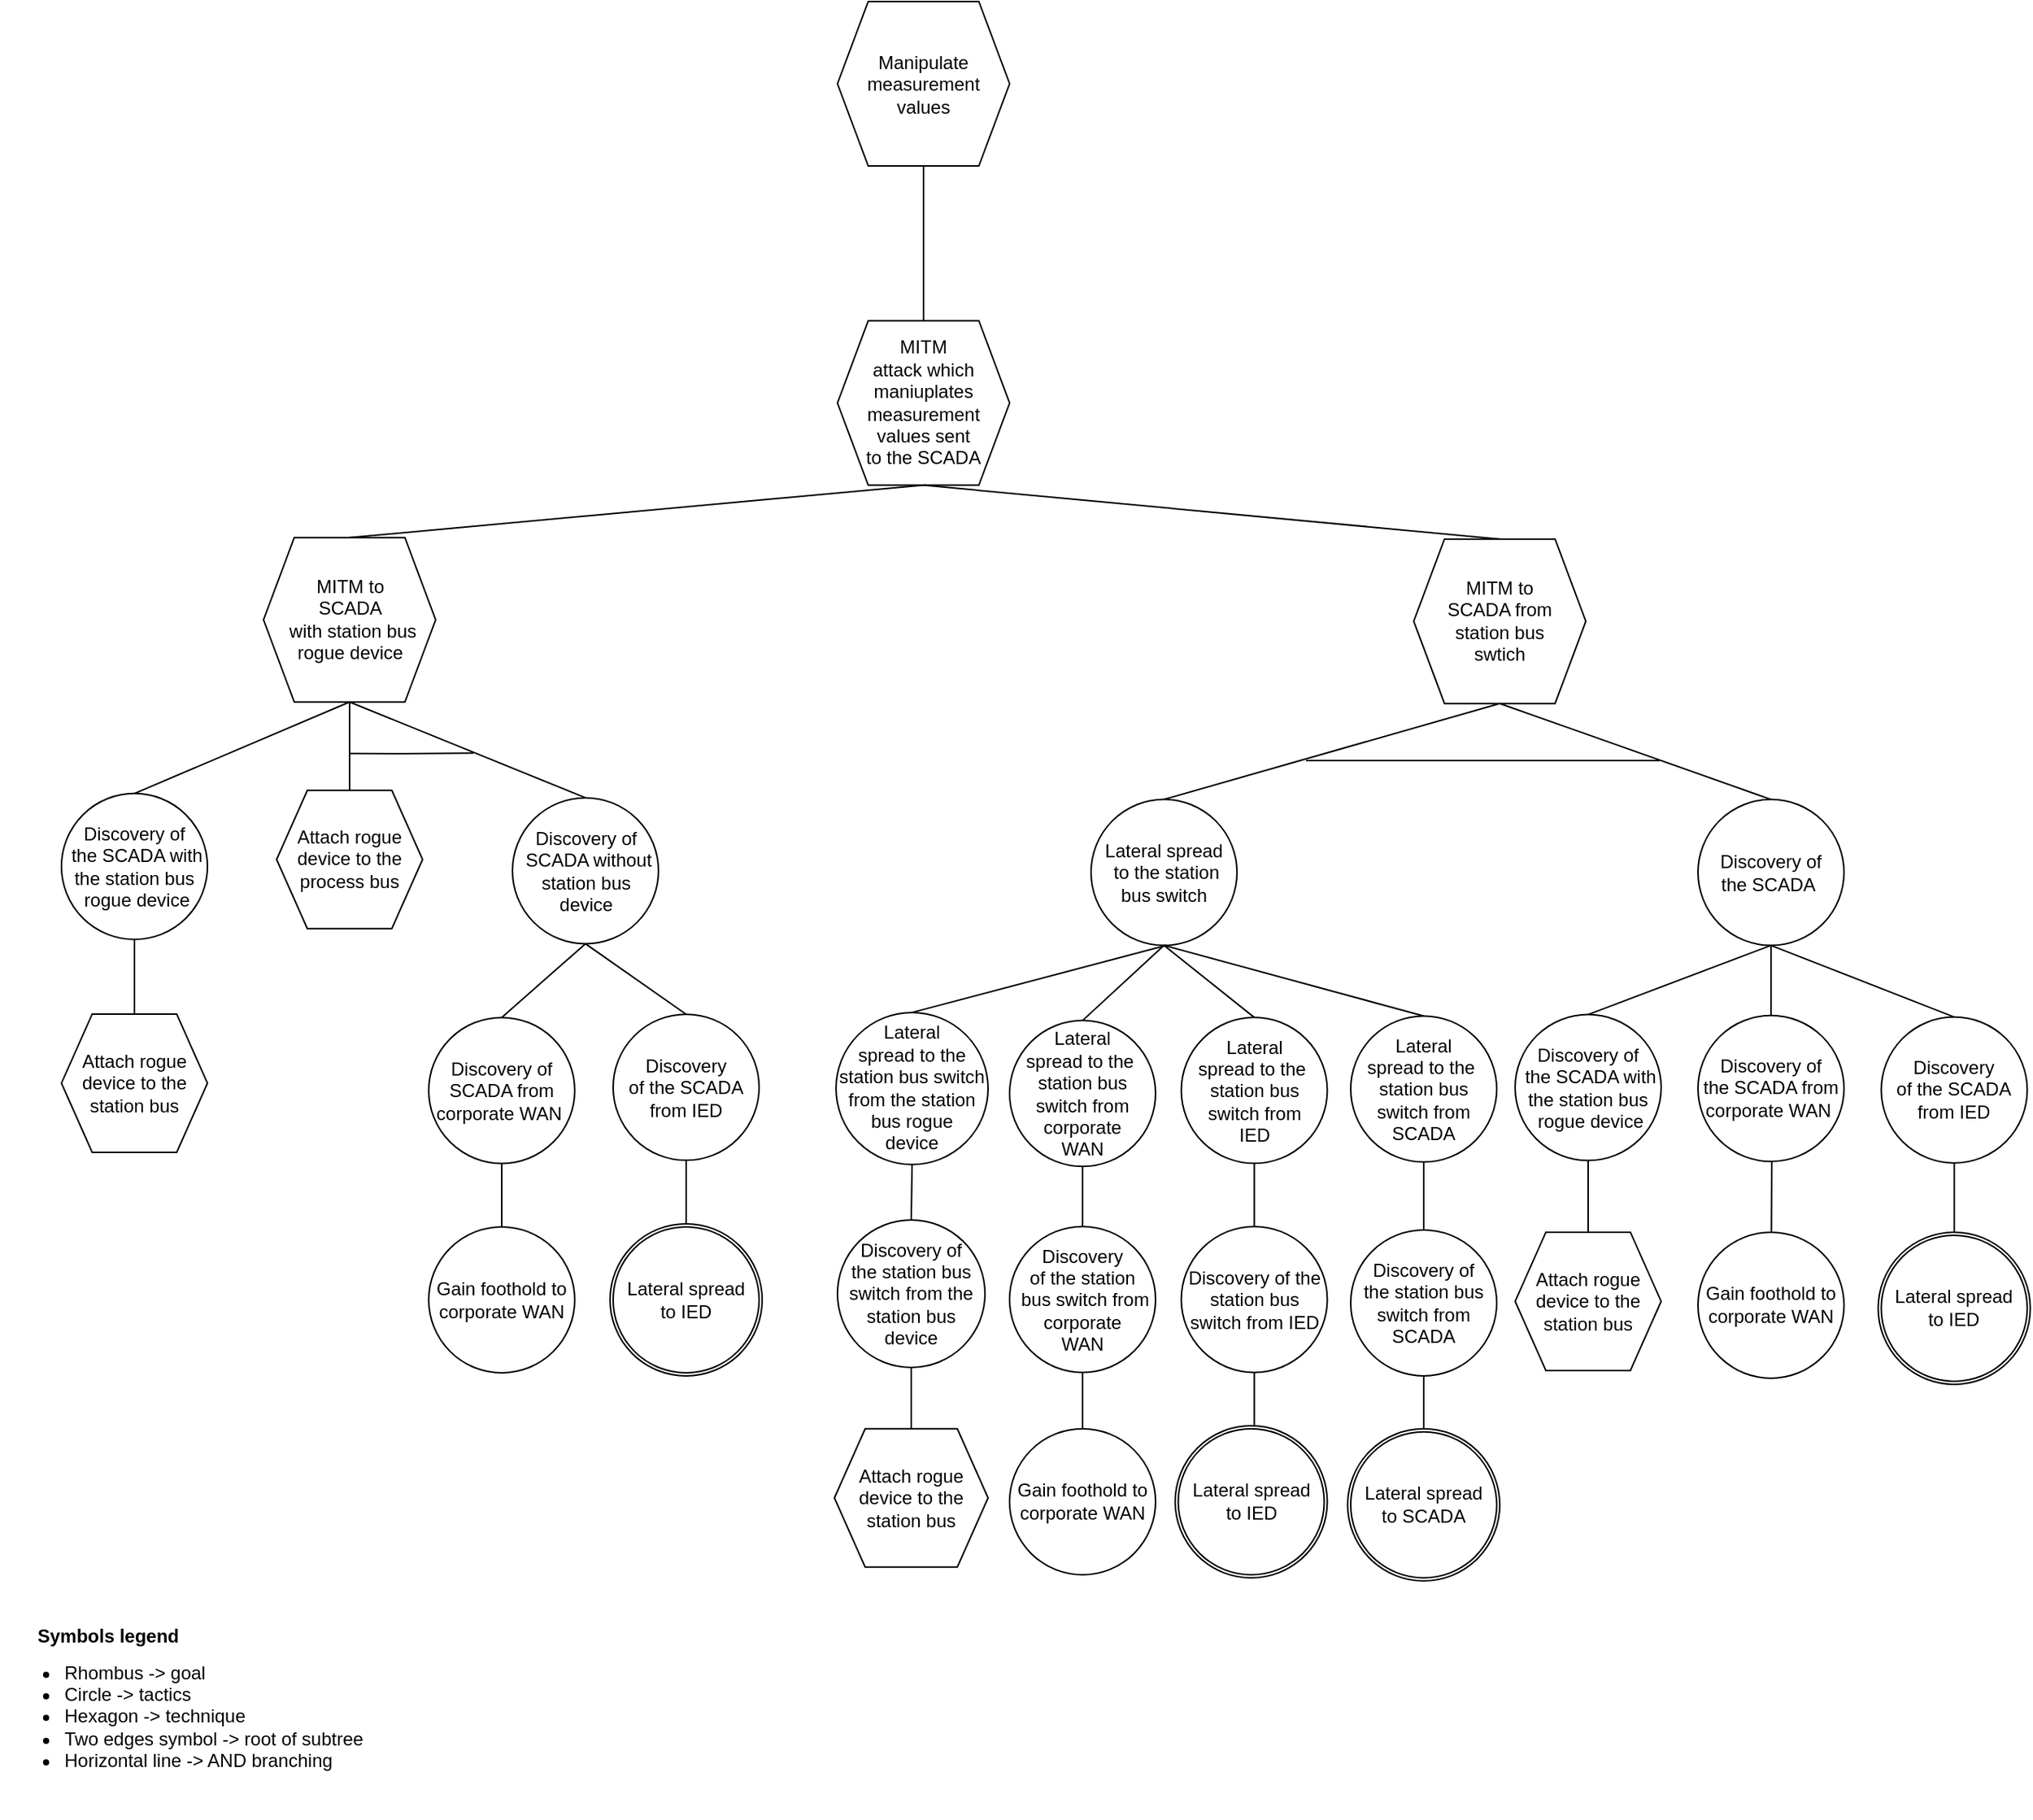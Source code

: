 <mxfile version="16.1.2" type="device"><diagram id="xbHYeiGO_CIbIeRIyyaW" name="Page-1"><mxGraphModel dx="1355" dy="998" grid="1" gridSize="10" guides="1" tooltips="1" connect="1" arrows="1" fold="1" page="1" pageScale="1" pageWidth="850" pageHeight="1100" math="0" shadow="0"><root><mxCell id="0"/><mxCell id="1" parent="0"/><mxCell id="q_Y1FQsj2ikYlkpA-Gyn-50" value="&lt;font style=&quot;font-size: 12px&quot;&gt;Symbols legend&lt;/font&gt;" style="text;strokeColor=none;fillColor=none;html=1;fontSize=24;fontStyle=1;verticalAlign=middle;align=center;" parent="1" vertex="1"><mxGeometry x="360" y="1050.0" width="100" height="40" as="geometry"/></mxCell><mxCell id="q_Y1FQsj2ikYlkpA-Gyn-52" value="&lt;ul&gt;&lt;li&gt;&lt;span&gt;Rhombus -&amp;gt; goal&lt;/span&gt;&lt;/li&gt;&lt;li&gt;&lt;span&gt;Circle -&amp;gt; tactics&lt;/span&gt;&lt;br&gt;&lt;/li&gt;&lt;li&gt;Hexagon -&amp;gt; technique&lt;/li&gt;&lt;li&gt;Two edges symbol -&amp;gt; root of subtree&lt;/li&gt;&lt;li&gt;Horizontal line -&amp;gt; AND branching&lt;/li&gt;&lt;/ul&gt;" style="text;strokeColor=none;fillColor=none;html=1;whiteSpace=wrap;verticalAlign=middle;overflow=hidden;fontSize=12;" parent="1" vertex="1"><mxGeometry x="340" y="1060" width="256" height="132.12" as="geometry"/></mxCell><mxCell id="nbdmeN9ukbkjmMOt9uIb-6" value="Manipulate measurement values" style="shape=hexagon;perimeter=hexagonPerimeter2;whiteSpace=wrap;html=1;fixedSize=1;" parent="1" vertex="1"><mxGeometry x="885" y="10" width="112" height="107" as="geometry"/></mxCell><mxCell id="lGN8VUPRUME7cJgsa9KH-1" value="" style="endArrow=none;html=1;rounded=0;entryX=0.5;entryY=0;entryDx=0;entryDy=0;exitX=0.5;exitY=1;exitDx=0;exitDy=0;" parent="1" source="lGN8VUPRUME7cJgsa9KH-2" target="2dhj_4RlpSU6l_lUr5A2-24" edge="1"><mxGeometry width="50" height="50" relative="1" as="geometry"><mxPoint x="1000" y="372.12" as="sourcePoint"/><mxPoint x="816" y="404.07" as="targetPoint"/></mxGeometry></mxCell><mxCell id="lGN8VUPRUME7cJgsa9KH-2" value="MITM &lt;br&gt;attack which &lt;br&gt;maniuplates measurement values sent&lt;br&gt;to the SCADA" style="shape=hexagon;perimeter=hexagonPerimeter2;whiteSpace=wrap;html=1;fixedSize=1;" parent="1" vertex="1"><mxGeometry x="885" y="217.76" width="112" height="107" as="geometry"/></mxCell><mxCell id="lGN8VUPRUME7cJgsa9KH-7" value="Gain foothold to corporate WAN" style="ellipse;whiteSpace=wrap;html=1;aspect=fixed;" parent="1" vertex="1"><mxGeometry x="997" y="938.88" width="95" height="95" as="geometry"/></mxCell><mxCell id="lGN8VUPRUME7cJgsa9KH-11" value="" style="endArrow=none;html=1;rounded=0;entryX=0.5;entryY=1;entryDx=0;entryDy=0;" parent="1" source="lGN8VUPRUME7cJgsa9KH-7" target="lGN8VUPRUME7cJgsa9KH-12" edge="1"><mxGeometry width="50" height="50" relative="1" as="geometry"><mxPoint x="997.25" y="916.31" as="sourcePoint"/><mxPoint x="1017.25" y="896.31" as="targetPoint"/><Array as="points"/></mxGeometry></mxCell><mxCell id="lGN8VUPRUME7cJgsa9KH-12" value="Discovery&lt;br&gt;of the station&lt;br&gt;&amp;nbsp;bus switch from corporate&lt;br&gt;WAN" style="ellipse;whiteSpace=wrap;html=1;aspect=fixed;" parent="1" vertex="1"><mxGeometry x="997" y="807.2" width="95" height="95" as="geometry"/></mxCell><mxCell id="lGN8VUPRUME7cJgsa9KH-13" value="Lateral &lt;br&gt;spread to the&amp;nbsp;&lt;br&gt;station bus switch from corporate &lt;br&gt;WAN" style="ellipse;whiteSpace=wrap;html=1;aspect=fixed;" parent="1" vertex="1"><mxGeometry x="997" y="673.18" width="95" height="95" as="geometry"/></mxCell><mxCell id="lGN8VUPRUME7cJgsa9KH-17" value="" style="endArrow=none;html=1;rounded=0;entryX=0.5;entryY=0;entryDx=0;entryDy=0;exitX=0.5;exitY=1;exitDx=0;exitDy=0;" parent="1" source="2dhj_4RlpSU6l_lUr5A2-19" target="lGN8VUPRUME7cJgsa9KH-13" edge="1"><mxGeometry width="50" height="50" relative="1" as="geometry"><mxPoint x="967.25" y="630.02" as="sourcePoint"/><mxPoint x="950" y="679.02" as="targetPoint"/></mxGeometry></mxCell><mxCell id="8VD0glfyY3h5atKifrv5-1" value="" style="endArrow=none;html=1;rounded=0;exitX=0.5;exitY=0;exitDx=0;exitDy=0;entryX=0.5;entryY=1;entryDx=0;entryDy=0;" parent="1" source="lGN8VUPRUME7cJgsa9KH-2" target="nbdmeN9ukbkjmMOt9uIb-6" edge="1"><mxGeometry width="50" height="50" relative="1" as="geometry"><mxPoint x="892.75" y="206" as="sourcePoint"/><mxPoint x="754.75" y="105" as="targetPoint"/><Array as="points"/></mxGeometry></mxCell><mxCell id="XJ2tN9Py6yjStrmt5Zez-22" value="Attach rogue device to the station bus" style="shape=hexagon;perimeter=hexagonPerimeter2;whiteSpace=wrap;html=1;fixedSize=1;" parent="1" vertex="1"><mxGeometry x="380" y="668.97" width="95" height="90" as="geometry"/></mxCell><mxCell id="XJ2tN9Py6yjStrmt5Zez-26" value="Discovery of&lt;br&gt;&amp;nbsp;the SCADA with the station bus&lt;br&gt;&amp;nbsp;rogue device" style="ellipse;whiteSpace=wrap;html=1;aspect=fixed;" parent="1" vertex="1"><mxGeometry x="380" y="525.43" width="95" height="95" as="geometry"/></mxCell><mxCell id="XJ2tN9Py6yjStrmt5Zez-27" value="" style="endArrow=none;html=1;rounded=0;exitX=0.5;exitY=1;exitDx=0;exitDy=0;entryX=0.5;entryY=0;entryDx=0;entryDy=0;" parent="1" source="XJ2tN9Py6yjStrmt5Zez-26" target="XJ2tN9Py6yjStrmt5Zez-22" edge="1"><mxGeometry width="50" height="50" relative="1" as="geometry"><mxPoint x="414" y="693.95" as="sourcePoint"/><mxPoint x="427.5" y="701.95" as="targetPoint"/></mxGeometry></mxCell><mxCell id="cyEI3AHpZQB7mczw8E5v-1" value="" style="endArrow=none;html=1;rounded=0;entryX=0.5;entryY=0;entryDx=0;entryDy=0;exitX=0.5;exitY=1;exitDx=0;exitDy=0;" parent="1" source="lGN8VUPRUME7cJgsa9KH-13" target="lGN8VUPRUME7cJgsa9KH-12" edge="1"><mxGeometry width="50" height="50" relative="1" as="geometry"><mxPoint x="1080.75" y="775.31" as="sourcePoint"/><mxPoint x="1043.75" y="785.31" as="targetPoint"/></mxGeometry></mxCell><mxCell id="mMQBsilb89wgvMdrQLpR-57" value="" style="endArrow=none;html=1;rounded=0;entryX=0.5;entryY=0;entryDx=0;entryDy=0;exitX=0.5;exitY=1;exitDx=0;exitDy=0;" parent="1" source="puCEinSCBBNn_CZ7KbqS-7" target="tXAErXpS5wg__Jj6d7Cn-2" edge="1"><mxGeometry width="50" height="50" relative="1" as="geometry"><mxPoint x="1394" y="624.79" as="sourcePoint"/><mxPoint x="1372.5" y="671.29" as="targetPoint"/></mxGeometry></mxCell><mxCell id="puCEinSCBBNn_CZ7KbqS-1" value="" style="endArrow=none;html=1;rounded=0;entryX=0.5;entryY=0;entryDx=0;entryDy=0;exitX=0.5;exitY=1;exitDx=0;exitDy=0;" parent="1" source="lGN8VUPRUME7cJgsa9KH-2" target="puCEinSCBBNn_CZ7KbqS-5" edge="1"><mxGeometry width="50" height="50" relative="1" as="geometry"><mxPoint x="990" y="382.12" as="sourcePoint"/><mxPoint x="1104.5" y="401" as="targetPoint"/></mxGeometry></mxCell><mxCell id="puCEinSCBBNn_CZ7KbqS-5" value="MITM to &lt;br&gt;SCADA from &lt;br&gt;station bus &lt;br&gt;swtich" style="shape=hexagon;perimeter=hexagonPerimeter2;whiteSpace=wrap;html=1;fixedSize=1;" parent="1" vertex="1"><mxGeometry x="1260" y="359.86" width="112" height="107" as="geometry"/></mxCell><mxCell id="puCEinSCBBNn_CZ7KbqS-7" value="Discovery&amp;nbsp;of &lt;br&gt;the SCADA&amp;nbsp;" style="ellipse;whiteSpace=wrap;html=1;aspect=fixed;" parent="1" vertex="1"><mxGeometry x="1445" y="529.29" width="95" height="95" as="geometry"/></mxCell><mxCell id="puCEinSCBBNn_CZ7KbqS-10" value="" style="endArrow=none;html=1;rounded=0;entryX=0.5;entryY=1;entryDx=0;entryDy=0;exitX=0.5;exitY=0;exitDx=0;exitDy=0;" parent="1" source="puCEinSCBBNn_CZ7KbqS-7" target="puCEinSCBBNn_CZ7KbqS-5" edge="1"><mxGeometry width="50" height="50" relative="1" as="geometry"><mxPoint x="664" y="798.15" as="sourcePoint"/><mxPoint x="1151.5" y="509.15" as="targetPoint"/></mxGeometry></mxCell><mxCell id="puCEinSCBBNn_CZ7KbqS-11" value="" style="endArrow=none;html=1;rounded=0;entryX=0.5;entryY=1;entryDx=0;entryDy=0;exitX=0.5;exitY=0;exitDx=0;exitDy=0;" parent="1" source="2dhj_4RlpSU6l_lUr5A2-19" target="puCEinSCBBNn_CZ7KbqS-5" edge="1"><mxGeometry width="50" height="50" relative="1" as="geometry"><mxPoint x="1325.75" y="537.65" as="sourcePoint"/><mxPoint x="1161.5" y="508.65" as="targetPoint"/></mxGeometry></mxCell><mxCell id="puCEinSCBBNn_CZ7KbqS-19" value="" style="endArrow=none;html=1;rounded=0;entryX=0.5;entryY=0;entryDx=0;entryDy=0;exitX=0.5;exitY=1;exitDx=0;exitDy=0;" parent="1" source="puCEinSCBBNn_CZ7KbqS-7" target="puCEinSCBBNn_CZ7KbqS-22" edge="1"><mxGeometry width="50" height="50" relative="1" as="geometry"><mxPoint x="1464" y="634.79" as="sourcePoint"/><mxPoint x="1559.25" y="671.29" as="targetPoint"/></mxGeometry></mxCell><mxCell id="puCEinSCBBNn_CZ7KbqS-20" value="Gain foothold to corporate WAN" style="ellipse;whiteSpace=wrap;html=1;aspect=fixed;" parent="1" vertex="1"><mxGeometry x="1445" y="810.95" width="95" height="95" as="geometry"/></mxCell><mxCell id="puCEinSCBBNn_CZ7KbqS-21" value="" style="endArrow=none;html=1;rounded=0;exitX=0.5;exitY=1;exitDx=0;exitDy=0;" parent="1" target="puCEinSCBBNn_CZ7KbqS-20" edge="1"><mxGeometry width="50" height="50" relative="1" as="geometry"><mxPoint x="1493" y="762.42" as="sourcePoint"/><mxPoint x="1520.75" y="780.92" as="targetPoint"/></mxGeometry></mxCell><mxCell id="puCEinSCBBNn_CZ7KbqS-22" value="Discovery&amp;nbsp;of &lt;br&gt;the SCADA from corporate WAN&amp;nbsp;" style="ellipse;whiteSpace=wrap;html=1;aspect=fixed;" parent="1" vertex="1"><mxGeometry x="1445" y="669.92" width="95" height="95" as="geometry"/></mxCell><mxCell id="puCEinSCBBNn_CZ7KbqS-23" value="" style="endArrow=none;html=1;rounded=0;exitX=0.5;exitY=1;exitDx=0;exitDy=0;entryX=0.5;entryY=0;entryDx=0;entryDy=0;" parent="1" source="puCEinSCBBNn_CZ7KbqS-28" target="ruRA5bMYM4PA-bS_J8Fc-6" edge="1"><mxGeometry width="50" height="50" relative="1" as="geometry"><mxPoint x="1611.25" y="975.42" as="sourcePoint"/><mxPoint x="1611.75" y="792.42" as="targetPoint"/><Array as="points"/></mxGeometry></mxCell><mxCell id="puCEinSCBBNn_CZ7KbqS-28" value="Discovery&lt;br&gt;of the SCADA from IED" style="ellipse;whiteSpace=wrap;html=1;aspect=fixed;" parent="1" vertex="1"><mxGeometry x="1564.25" y="670.92" width="95" height="95" as="geometry"/></mxCell><mxCell id="puCEinSCBBNn_CZ7KbqS-29" value="" style="endArrow=none;html=1;rounded=0;exitX=0.5;exitY=0;exitDx=0;exitDy=0;entryX=0.5;entryY=1;entryDx=0;entryDy=0;" parent="1" source="puCEinSCBBNn_CZ7KbqS-28" target="puCEinSCBBNn_CZ7KbqS-7" edge="1"><mxGeometry width="50" height="50" relative="1" as="geometry"><mxPoint x="1390.5" y="770.29" as="sourcePoint"/><mxPoint x="1504" y="654.79" as="targetPoint"/><Array as="points"/></mxGeometry></mxCell><mxCell id="puCEinSCBBNn_CZ7KbqS-31" value="" style="endArrow=none;html=1;rounded=0;" parent="1" edge="1"><mxGeometry width="50" height="50" relative="1" as="geometry"><mxPoint x="1190" y="504" as="sourcePoint"/><mxPoint x="1420" y="504" as="targetPoint"/></mxGeometry></mxCell><mxCell id="2dhj_4RlpSU6l_lUr5A2-19" value="Lateral spread&lt;br&gt;&amp;nbsp;to the station bus switch" style="ellipse;whiteSpace=wrap;html=1;aspect=fixed;" parent="1" vertex="1"><mxGeometry x="1050" y="529.29" width="95" height="95" as="geometry"/></mxCell><mxCell id="2dhj_4RlpSU6l_lUr5A2-24" value="MITM to &lt;br&gt;SCADA&lt;br&gt;&amp;nbsp;with station bus rogue device" style="shape=hexagon;perimeter=hexagonPerimeter2;whiteSpace=wrap;html=1;fixedSize=1;" parent="1" vertex="1"><mxGeometry x="511.5" y="358.88" width="112" height="107" as="geometry"/></mxCell><mxCell id="2dhj_4RlpSU6l_lUr5A2-25" value="" style="endArrow=none;html=1;rounded=0;entryX=0.5;entryY=0;entryDx=0;entryDy=0;exitX=0.5;exitY=1;exitDx=0;exitDy=0;" parent="1" source="2dhj_4RlpSU6l_lUr5A2-24" target="XJ2tN9Py6yjStrmt5Zez-26" edge="1"><mxGeometry width="50" height="50" relative="1" as="geometry"><mxPoint x="757.5" y="487.88" as="sourcePoint"/><mxPoint x="767.5" y="647.88" as="targetPoint"/></mxGeometry></mxCell><mxCell id="tXAErXpS5wg__Jj6d7Cn-1" value="Attach rogue device to the station bus" style="shape=hexagon;perimeter=hexagonPerimeter2;whiteSpace=wrap;html=1;fixedSize=1;" parent="1" vertex="1"><mxGeometry x="1326" y="810.95" width="95" height="90" as="geometry"/></mxCell><mxCell id="tXAErXpS5wg__Jj6d7Cn-2" value="Discovery of&lt;br&gt;&amp;nbsp;the SCADA with the station bus&lt;br&gt;&amp;nbsp;rogue device" style="ellipse;whiteSpace=wrap;html=1;aspect=fixed;" parent="1" vertex="1"><mxGeometry x="1326" y="669.29" width="95" height="95" as="geometry"/></mxCell><mxCell id="tXAErXpS5wg__Jj6d7Cn-3" value="" style="endArrow=none;html=1;rounded=0;exitX=0.5;exitY=1;exitDx=0;exitDy=0;entryX=0.5;entryY=0;entryDx=0;entryDy=0;" parent="1" source="tXAErXpS5wg__Jj6d7Cn-2" target="tXAErXpS5wg__Jj6d7Cn-1" edge="1"><mxGeometry width="50" height="50" relative="1" as="geometry"><mxPoint x="1360" y="835.72" as="sourcePoint"/><mxPoint x="1373.5" y="843.72" as="targetPoint"/></mxGeometry></mxCell><mxCell id="VsqYd4zWUFWY-cEYZpS1-20" value="" style="endArrow=none;html=1;rounded=0;exitX=0.5;exitY=1;exitDx=0;exitDy=0;entryX=0.5;entryY=0;entryDx=0;entryDy=0;" parent="1" source="2dhj_4RlpSU6l_lUr5A2-24" target="VsqYd4zWUFWY-cEYZpS1-23" edge="1"><mxGeometry width="50" height="50" relative="1" as="geometry"><mxPoint x="721" y="476.47" as="sourcePoint"/><mxPoint x="520" y="424.15" as="targetPoint"/></mxGeometry></mxCell><mxCell id="VsqYd4zWUFWY-cEYZpS1-21" value="" style="endArrow=none;html=1;rounded=0;exitX=0.5;exitY=1;exitDx=0;exitDy=0;entryX=0.5;entryY=0;entryDx=0;entryDy=0;" parent="1" source="2dhj_4RlpSU6l_lUr5A2-24" target="VsqYd4zWUFWY-cEYZpS1-24" edge="1"><mxGeometry width="50" height="50" relative="1" as="geometry"><mxPoint x="721" y="476.47" as="sourcePoint"/><mxPoint x="650" y="424.15" as="targetPoint"/></mxGeometry></mxCell><mxCell id="VsqYd4zWUFWY-cEYZpS1-22" value="" style="endArrow=none;html=1;rounded=0;" parent="1" edge="1"><mxGeometry width="50" height="50" relative="1" as="geometry"><mxPoint x="568" y="499.37" as="sourcePoint"/><mxPoint x="648" y="499.14" as="targetPoint"/><Array as="points"><mxPoint x="603" y="499.5"/></Array></mxGeometry></mxCell><mxCell id="VsqYd4zWUFWY-cEYZpS1-23" value="Attach rogue device to the process bus" style="shape=hexagon;perimeter=hexagonPerimeter2;whiteSpace=wrap;html=1;fixedSize=1;" parent="1" vertex="1"><mxGeometry x="520" y="523.36" width="95" height="90" as="geometry"/></mxCell><mxCell id="VsqYd4zWUFWY-cEYZpS1-24" value="Discovery of&lt;br&gt;&amp;nbsp;SCADA without station bus device" style="ellipse;whiteSpace=wrap;html=1;aspect=fixed;" parent="1" vertex="1"><mxGeometry x="673.5" y="528.21" width="95" height="95" as="geometry"/></mxCell><mxCell id="VsqYd4zWUFWY-cEYZpS1-25" value="Gain foothold to corporate WAN" style="ellipse;whiteSpace=wrap;html=1;aspect=fixed;" parent="1" vertex="1"><mxGeometry x="619" y="807.47" width="95" height="95" as="geometry"/></mxCell><mxCell id="VsqYd4zWUFWY-cEYZpS1-26" value="" style="endArrow=none;html=1;rounded=0;exitX=0.5;exitY=1;exitDx=0;exitDy=0;entryX=0.5;entryY=0;entryDx=0;entryDy=0;" parent="1" source="VsqYd4zWUFWY-cEYZpS1-27" target="VsqYd4zWUFWY-cEYZpS1-25" edge="1"><mxGeometry width="50" height="50" relative="1" as="geometry"><mxPoint x="565" y="816.92" as="sourcePoint"/><mxPoint x="573" y="836.92" as="targetPoint"/></mxGeometry></mxCell><mxCell id="VsqYd4zWUFWY-cEYZpS1-27" value="Discovery&amp;nbsp;of &lt;br&gt;SCADA from corporate WAN&amp;nbsp;" style="ellipse;whiteSpace=wrap;html=1;aspect=fixed;" parent="1" vertex="1"><mxGeometry x="619" y="671.19" width="95" height="95" as="geometry"/></mxCell><mxCell id="VsqYd4zWUFWY-cEYZpS1-28" value="" style="endArrow=none;html=1;rounded=0;entryX=0.5;entryY=1;entryDx=0;entryDy=0;exitX=0.5;exitY=0;exitDx=0;exitDy=0;" parent="1" source="VsqYd4zWUFWY-cEYZpS1-27" target="VsqYd4zWUFWY-cEYZpS1-24" edge="1"><mxGeometry width="50" height="50" relative="1" as="geometry"><mxPoint x="595" y="657.51" as="sourcePoint"/><mxPoint x="555.75" y="647.08" as="targetPoint"/></mxGeometry></mxCell><mxCell id="Wc3BPldIsUcrUfqzeBYM-74" value="" style="endArrow=none;html=1;rounded=0;exitX=0.5;exitY=1;exitDx=0;exitDy=0;entryX=0.5;entryY=0;entryDx=0;entryDy=0;" parent="1" source="Wc3BPldIsUcrUfqzeBYM-79" edge="1"><mxGeometry width="50" height="50" relative="1" as="geometry"><mxPoint x="776" y="982.72" as="sourcePoint"/><mxPoint x="786.5" y="808.68" as="targetPoint"/><Array as="points"/></mxGeometry></mxCell><mxCell id="Wc3BPldIsUcrUfqzeBYM-79" value="Discovery&lt;br&gt;of the SCADA from IED" style="ellipse;whiteSpace=wrap;html=1;aspect=fixed;" parent="1" vertex="1"><mxGeometry x="739" y="669.13" width="95" height="95" as="geometry"/></mxCell><mxCell id="Wc3BPldIsUcrUfqzeBYM-80" value="" style="endArrow=none;html=1;rounded=0;exitX=0.5;exitY=0;exitDx=0;exitDy=0;entryX=0.5;entryY=1;entryDx=0;entryDy=0;" parent="1" source="Wc3BPldIsUcrUfqzeBYM-79" target="VsqYd4zWUFWY-cEYZpS1-24" edge="1"><mxGeometry width="50" height="50" relative="1" as="geometry"><mxPoint x="496.25" y="787.14" as="sourcePoint"/><mxPoint x="648.25" y="645.86" as="targetPoint"/><Array as="points"/></mxGeometry></mxCell><mxCell id="9qSv9uLNu2IJckGzJAfU-3" value="Discovery of the station bus switch from IED" style="ellipse;whiteSpace=wrap;html=1;aspect=fixed;" parent="1" vertex="1"><mxGeometry x="1108.75" y="807.2" width="95" height="95" as="geometry"/></mxCell><mxCell id="9qSv9uLNu2IJckGzJAfU-4" value="Lateral &lt;br&gt;spread to the&amp;nbsp;&lt;br&gt;station bus switch from &lt;br&gt;IED" style="ellipse;whiteSpace=wrap;html=1;aspect=fixed;" parent="1" vertex="1"><mxGeometry x="1108.75" y="671.18" width="95" height="95" as="geometry"/></mxCell><mxCell id="9qSv9uLNu2IJckGzJAfU-5" value="" style="endArrow=none;html=1;rounded=0;entryX=0.5;entryY=0;entryDx=0;entryDy=0;exitX=0.5;exitY=1;exitDx=0;exitDy=0;" parent="1" source="9qSv9uLNu2IJckGzJAfU-4" target="9qSv9uLNu2IJckGzJAfU-3" edge="1"><mxGeometry width="50" height="50" relative="1" as="geometry"><mxPoint x="1172.5" y="784.28" as="sourcePoint"/><mxPoint x="1135.5" y="794.28" as="targetPoint"/></mxGeometry></mxCell><mxCell id="9qSv9uLNu2IJckGzJAfU-6" value="" style="endArrow=none;html=1;rounded=0;entryX=0.5;entryY=0;entryDx=0;entryDy=0;exitX=0.5;exitY=1;exitDx=0;exitDy=0;" parent="1" source="2dhj_4RlpSU6l_lUr5A2-19" target="9qSv9uLNu2IJckGzJAfU-4" edge="1"><mxGeometry width="50" height="50" relative="1" as="geometry"><mxPoint x="1156.25" y="638.68" as="sourcePoint"/><mxPoint x="987.5" y="687.31" as="targetPoint"/></mxGeometry></mxCell><mxCell id="9qSv9uLNu2IJckGzJAfU-7" value="" style="endArrow=none;html=1;rounded=0;exitX=0.5;exitY=1;exitDx=0;exitDy=0;entryX=0.5;entryY=0;entryDx=0;entryDy=0;" parent="1" source="2dhj_4RlpSU6l_lUr5A2-19" target="9qSv9uLNu2IJckGzJAfU-8" edge="1"><mxGeometry width="50" height="50" relative="1" as="geometry"><mxPoint x="977.5" y="644.52" as="sourcePoint"/><mxPoint x="1308.75" y="684.56" as="targetPoint"/></mxGeometry></mxCell><mxCell id="9qSv9uLNu2IJckGzJAfU-8" value="Lateral &lt;br&gt;spread to the&amp;nbsp;&lt;br&gt;station bus switch from &lt;br&gt;SCADA" style="ellipse;whiteSpace=wrap;html=1;aspect=fixed;" parent="1" vertex="1"><mxGeometry x="1219" y="670.25" width="95" height="95" as="geometry"/></mxCell><mxCell id="9qSv9uLNu2IJckGzJAfU-11" value="" style="endArrow=none;html=1;rounded=0;entryX=0.5;entryY=0;entryDx=0;entryDy=0;exitX=0.5;exitY=1;exitDx=0;exitDy=0;" parent="1" source="9qSv9uLNu2IJckGzJAfU-3" edge="1"><mxGeometry width="50" height="50" relative="1" as="geometry"><mxPoint x="1190" y="917.64" as="sourcePoint"/><mxPoint x="1156.25" y="938.28" as="targetPoint"/></mxGeometry></mxCell><mxCell id="9qSv9uLNu2IJckGzJAfU-15" value="Discovery of &lt;br&gt;the station bus switch from SCADA" style="ellipse;whiteSpace=wrap;html=1;aspect=fixed;" parent="1" vertex="1"><mxGeometry x="1219" y="809.47" width="95" height="95" as="geometry"/></mxCell><mxCell id="9qSv9uLNu2IJckGzJAfU-16" value="" style="endArrow=none;html=1;rounded=0;entryX=0.5;entryY=0;entryDx=0;entryDy=0;exitX=0.5;exitY=1;exitDx=0;exitDy=0;" parent="1" source="9qSv9uLNu2IJckGzJAfU-8" target="9qSv9uLNu2IJckGzJAfU-15" edge="1"><mxGeometry width="50" height="50" relative="1" as="geometry"><mxPoint x="1196.5" y="775.18" as="sourcePoint"/><mxPoint x="1195.75" y="792.31" as="targetPoint"/></mxGeometry></mxCell><mxCell id="9qSv9uLNu2IJckGzJAfU-19" value="" style="endArrow=none;html=1;rounded=0;exitX=0.5;exitY=1;exitDx=0;exitDy=0;entryX=0.5;entryY=0;entryDx=0;entryDy=0;" parent="1" source="9qSv9uLNu2IJckGzJAfU-15" edge="1"><mxGeometry width="50" height="50" relative="1" as="geometry"><mxPoint x="1206.5" y="785.18" as="sourcePoint"/><mxPoint x="1266.5" y="940.88" as="targetPoint"/></mxGeometry></mxCell><mxCell id="ruRA5bMYM4PA-bS_J8Fc-1" value="" style="ellipse;whiteSpace=wrap;html=1;aspect=fixed;" parent="1" vertex="1"><mxGeometry x="737" y="805.47" width="99" height="99" as="geometry"/></mxCell><mxCell id="ruRA5bMYM4PA-bS_J8Fc-2" value="Lateral spread&lt;br&gt;to IED" style="ellipse;whiteSpace=wrap;html=1;aspect=fixed;" parent="1" vertex="1"><mxGeometry x="739" y="807.47" width="95" height="95" as="geometry"/></mxCell><mxCell id="ruRA5bMYM4PA-bS_J8Fc-3" value="" style="ellipse;whiteSpace=wrap;html=1;aspect=fixed;" parent="1" vertex="1"><mxGeometry x="1104.75" y="936.88" width="99" height="99" as="geometry"/></mxCell><mxCell id="ruRA5bMYM4PA-bS_J8Fc-4" value="Lateral spread&lt;br&gt;to IED" style="ellipse;whiteSpace=wrap;html=1;aspect=fixed;" parent="1" vertex="1"><mxGeometry x="1106.75" y="938.88" width="95" height="95" as="geometry"/></mxCell><mxCell id="ruRA5bMYM4PA-bS_J8Fc-5" value="" style="ellipse;whiteSpace=wrap;html=1;aspect=fixed;" parent="1" vertex="1"><mxGeometry x="1562.25" y="810.95" width="99" height="99" as="geometry"/></mxCell><mxCell id="ruRA5bMYM4PA-bS_J8Fc-6" value="Lateral spread&lt;br&gt;to IED" style="ellipse;whiteSpace=wrap;html=1;aspect=fixed;" parent="1" vertex="1"><mxGeometry x="1564.25" y="812.95" width="95" height="95" as="geometry"/></mxCell><mxCell id="ruRA5bMYM4PA-bS_J8Fc-7" value="" style="ellipse;whiteSpace=wrap;html=1;aspect=fixed;" parent="1" vertex="1"><mxGeometry x="1217" y="938.88" width="99" height="99" as="geometry"/></mxCell><mxCell id="ruRA5bMYM4PA-bS_J8Fc-8" value="Lateral spread&lt;br&gt;to SCADA" style="ellipse;whiteSpace=wrap;html=1;aspect=fixed;" parent="1" vertex="1"><mxGeometry x="1219" y="940.88" width="95" height="95" as="geometry"/></mxCell><mxCell id="N2GosfpbiejpCIzR8hOY-1" value="" style="endArrow=none;html=1;rounded=0;entryX=0.5;entryY=0;entryDx=0;entryDy=0;exitX=0.5;exitY=1;exitDx=0;exitDy=0;" parent="1" target="N2GosfpbiejpCIzR8hOY-2" edge="1"><mxGeometry width="50" height="50" relative="1" as="geometry"><mxPoint x="1099" y="624.29" as="sourcePoint"/><mxPoint x="949" y="850.51" as="targetPoint"/></mxGeometry></mxCell><mxCell id="N2GosfpbiejpCIzR8hOY-2" value="Lateral &lt;br&gt;spread to the station bus switch from the station bus rogue &lt;br&gt;device" style="ellipse;whiteSpace=wrap;html=1;aspect=fixed;" parent="1" vertex="1"><mxGeometry x="884.06" y="667.95" width="98.94" height="98.94" as="geometry"/></mxCell><mxCell id="N2GosfpbiejpCIzR8hOY-3" value="Discovery of &lt;br&gt;the station bus switch from the station bus device" style="ellipse;whiteSpace=wrap;html=1;aspect=fixed;" parent="1" vertex="1"><mxGeometry x="885" y="802.98" width="96" height="96" as="geometry"/></mxCell><mxCell id="N2GosfpbiejpCIzR8hOY-4" value="Attach rogue device to the station bus" style="shape=hexagon;perimeter=hexagonPerimeter2;whiteSpace=wrap;html=1;fixedSize=1;" parent="1" vertex="1"><mxGeometry x="883" y="938.88" width="100" height="90" as="geometry"/></mxCell><mxCell id="N2GosfpbiejpCIzR8hOY-5" value="" style="endArrow=none;html=1;rounded=0;entryX=0.5;entryY=1;entryDx=0;entryDy=0;" parent="1" source="N2GosfpbiejpCIzR8hOY-4" target="N2GosfpbiejpCIzR8hOY-3" edge="1"><mxGeometry width="50" height="50" relative="1" as="geometry"><mxPoint x="943" y="686.09" as="sourcePoint"/><mxPoint x="910" y="900" as="targetPoint"/><Array as="points"/></mxGeometry></mxCell><mxCell id="N2GosfpbiejpCIzR8hOY-6" value="" style="endArrow=none;html=1;rounded=0;exitX=0.5;exitY=0;exitDx=0;exitDy=0;entryX=0.5;entryY=1;entryDx=0;entryDy=0;" parent="1" source="N2GosfpbiejpCIzR8hOY-3" edge="1" target="N2GosfpbiejpCIzR8hOY-2"><mxGeometry width="50" height="50" relative="1" as="geometry"><mxPoint x="910" y="800" as="sourcePoint"/><mxPoint x="910" y="790" as="targetPoint"/><Array as="points"/></mxGeometry></mxCell></root></mxGraphModel></diagram></mxfile>